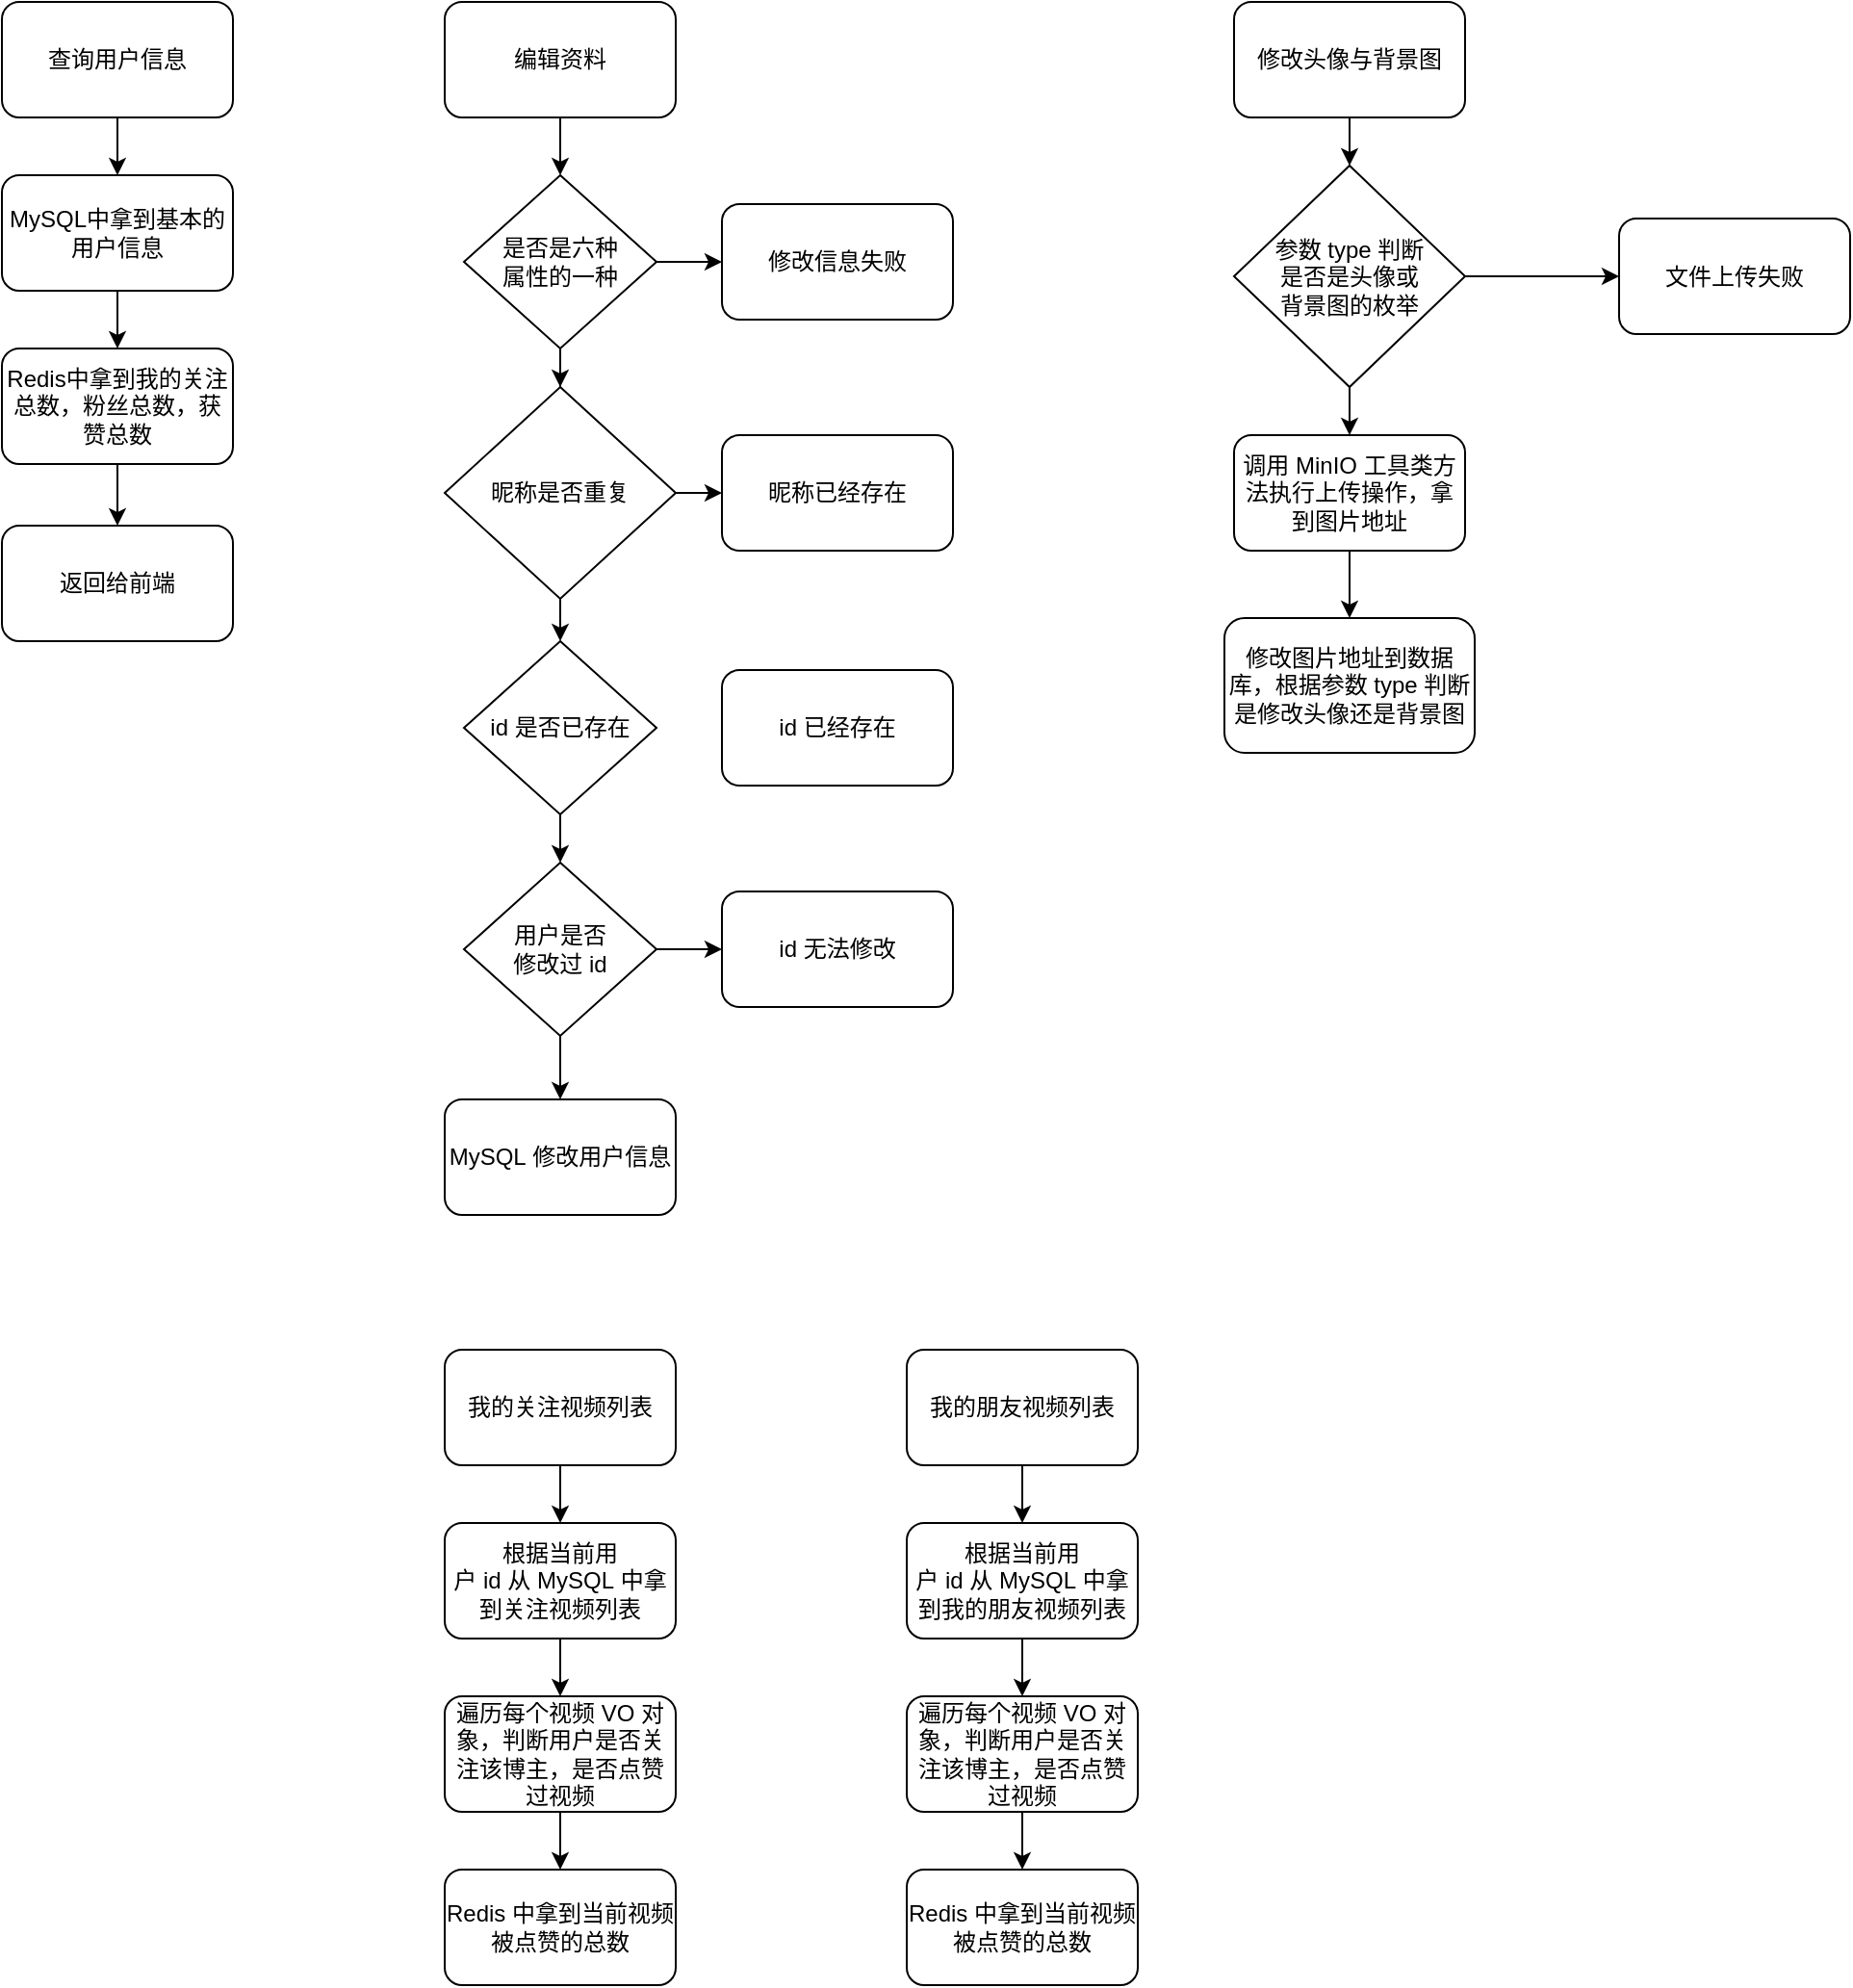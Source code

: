 <mxfile version="21.3.2" type="github">
  <diagram name="第 1 页" id="0AUaaIVt-kkO4RMALrJo">
    <mxGraphModel dx="880" dy="452" grid="1" gridSize="10" guides="1" tooltips="1" connect="1" arrows="1" fold="1" page="1" pageScale="1" pageWidth="827" pageHeight="1169" math="0" shadow="0">
      <root>
        <mxCell id="0" />
        <mxCell id="1" parent="0" />
        <mxCell id="nrDlEzxW3YHy5IL3hc1I-7" value="" style="edgeStyle=orthogonalEdgeStyle;rounded=0;orthogonalLoop=1;jettySize=auto;html=1;" edge="1" parent="1" source="nrDlEzxW3YHy5IL3hc1I-1" target="nrDlEzxW3YHy5IL3hc1I-4">
          <mxGeometry relative="1" as="geometry" />
        </mxCell>
        <mxCell id="nrDlEzxW3YHy5IL3hc1I-1" value="查询用户信息" style="rounded=1;whiteSpace=wrap;html=1;" vertex="1" parent="1">
          <mxGeometry x="40" y="30" width="120" height="60" as="geometry" />
        </mxCell>
        <mxCell id="nrDlEzxW3YHy5IL3hc1I-10" value="" style="edgeStyle=orthogonalEdgeStyle;rounded=0;orthogonalLoop=1;jettySize=auto;html=1;" edge="1" parent="1" source="nrDlEzxW3YHy5IL3hc1I-3" target="nrDlEzxW3YHy5IL3hc1I-5">
          <mxGeometry relative="1" as="geometry" />
        </mxCell>
        <mxCell id="nrDlEzxW3YHy5IL3hc1I-3" value="Redis中拿到我的关注总数，粉丝总数，获赞总数" style="rounded=1;whiteSpace=wrap;html=1;" vertex="1" parent="1">
          <mxGeometry x="40" y="210" width="120" height="60" as="geometry" />
        </mxCell>
        <mxCell id="nrDlEzxW3YHy5IL3hc1I-8" value="" style="edgeStyle=orthogonalEdgeStyle;rounded=0;orthogonalLoop=1;jettySize=auto;html=1;" edge="1" parent="1" source="nrDlEzxW3YHy5IL3hc1I-4" target="nrDlEzxW3YHy5IL3hc1I-3">
          <mxGeometry relative="1" as="geometry" />
        </mxCell>
        <mxCell id="nrDlEzxW3YHy5IL3hc1I-4" value="MySQL中拿到基本的用户信息" style="rounded=1;whiteSpace=wrap;html=1;" vertex="1" parent="1">
          <mxGeometry x="40" y="120" width="120" height="60" as="geometry" />
        </mxCell>
        <mxCell id="nrDlEzxW3YHy5IL3hc1I-5" value="返回给前端" style="rounded=1;whiteSpace=wrap;html=1;" vertex="1" parent="1">
          <mxGeometry x="40" y="302" width="120" height="60" as="geometry" />
        </mxCell>
        <mxCell id="nrDlEzxW3YHy5IL3hc1I-14" value="" style="edgeStyle=orthogonalEdgeStyle;rounded=0;orthogonalLoop=1;jettySize=auto;html=1;" edge="1" parent="1" source="nrDlEzxW3YHy5IL3hc1I-11" target="nrDlEzxW3YHy5IL3hc1I-13">
          <mxGeometry relative="1" as="geometry" />
        </mxCell>
        <mxCell id="nrDlEzxW3YHy5IL3hc1I-11" value="编辑资料" style="rounded=1;whiteSpace=wrap;html=1;" vertex="1" parent="1">
          <mxGeometry x="270" y="30" width="120" height="60" as="geometry" />
        </mxCell>
        <mxCell id="nrDlEzxW3YHy5IL3hc1I-16" value="" style="edgeStyle=orthogonalEdgeStyle;rounded=0;orthogonalLoop=1;jettySize=auto;html=1;" edge="1" parent="1" source="nrDlEzxW3YHy5IL3hc1I-13" target="nrDlEzxW3YHy5IL3hc1I-15">
          <mxGeometry relative="1" as="geometry" />
        </mxCell>
        <mxCell id="nrDlEzxW3YHy5IL3hc1I-21" value="" style="edgeStyle=orthogonalEdgeStyle;rounded=0;orthogonalLoop=1;jettySize=auto;html=1;" edge="1" parent="1" source="nrDlEzxW3YHy5IL3hc1I-13" target="nrDlEzxW3YHy5IL3hc1I-18">
          <mxGeometry relative="1" as="geometry" />
        </mxCell>
        <mxCell id="nrDlEzxW3YHy5IL3hc1I-13" value="是否是六种&lt;br&gt;属性的一种" style="rhombus;whiteSpace=wrap;html=1;" vertex="1" parent="1">
          <mxGeometry x="280" y="120" width="100" height="90" as="geometry" />
        </mxCell>
        <mxCell id="nrDlEzxW3YHy5IL3hc1I-15" value="修改信息失败" style="rounded=1;whiteSpace=wrap;html=1;" vertex="1" parent="1">
          <mxGeometry x="414" y="135" width="120" height="60" as="geometry" />
        </mxCell>
        <mxCell id="nrDlEzxW3YHy5IL3hc1I-22" value="" style="edgeStyle=orthogonalEdgeStyle;rounded=0;orthogonalLoop=1;jettySize=auto;html=1;" edge="1" parent="1" source="nrDlEzxW3YHy5IL3hc1I-18" target="nrDlEzxW3YHy5IL3hc1I-19">
          <mxGeometry relative="1" as="geometry" />
        </mxCell>
        <mxCell id="nrDlEzxW3YHy5IL3hc1I-24" value="" style="edgeStyle=orthogonalEdgeStyle;rounded=0;orthogonalLoop=1;jettySize=auto;html=1;" edge="1" parent="1" source="nrDlEzxW3YHy5IL3hc1I-18" target="nrDlEzxW3YHy5IL3hc1I-20">
          <mxGeometry relative="1" as="geometry" />
        </mxCell>
        <mxCell id="nrDlEzxW3YHy5IL3hc1I-18" value="昵称是否重复" style="rhombus;whiteSpace=wrap;html=1;" vertex="1" parent="1">
          <mxGeometry x="270" y="230" width="120" height="110" as="geometry" />
        </mxCell>
        <mxCell id="nrDlEzxW3YHy5IL3hc1I-19" value="昵称已经存在" style="rounded=1;whiteSpace=wrap;html=1;" vertex="1" parent="1">
          <mxGeometry x="414" y="255" width="120" height="60" as="geometry" />
        </mxCell>
        <mxCell id="nrDlEzxW3YHy5IL3hc1I-29" value="" style="edgeStyle=orthogonalEdgeStyle;rounded=0;orthogonalLoop=1;jettySize=auto;html=1;" edge="1" parent="1" source="nrDlEzxW3YHy5IL3hc1I-20" target="nrDlEzxW3YHy5IL3hc1I-27">
          <mxGeometry relative="1" as="geometry" />
        </mxCell>
        <mxCell id="nrDlEzxW3YHy5IL3hc1I-20" value="id&amp;nbsp;是否已存在" style="rhombus;whiteSpace=wrap;html=1;" vertex="1" parent="1">
          <mxGeometry x="280" y="362" width="100" height="90" as="geometry" />
        </mxCell>
        <mxCell id="nrDlEzxW3YHy5IL3hc1I-26" value="id 已经存在" style="rounded=1;whiteSpace=wrap;html=1;" vertex="1" parent="1">
          <mxGeometry x="414" y="377" width="120" height="60" as="geometry" />
        </mxCell>
        <mxCell id="nrDlEzxW3YHy5IL3hc1I-30" value="" style="edgeStyle=orthogonalEdgeStyle;rounded=0;orthogonalLoop=1;jettySize=auto;html=1;" edge="1" parent="1" source="nrDlEzxW3YHy5IL3hc1I-27" target="nrDlEzxW3YHy5IL3hc1I-28">
          <mxGeometry relative="1" as="geometry" />
        </mxCell>
        <mxCell id="nrDlEzxW3YHy5IL3hc1I-32" value="" style="edgeStyle=orthogonalEdgeStyle;rounded=0;orthogonalLoop=1;jettySize=auto;html=1;" edge="1" parent="1" source="nrDlEzxW3YHy5IL3hc1I-27" target="nrDlEzxW3YHy5IL3hc1I-31">
          <mxGeometry relative="1" as="geometry" />
        </mxCell>
        <mxCell id="nrDlEzxW3YHy5IL3hc1I-27" value="用户是否&lt;br&gt;修改过 id" style="rhombus;whiteSpace=wrap;html=1;" vertex="1" parent="1">
          <mxGeometry x="280" y="477" width="100" height="90" as="geometry" />
        </mxCell>
        <mxCell id="nrDlEzxW3YHy5IL3hc1I-28" value="id&amp;nbsp;无法修改" style="rounded=1;whiteSpace=wrap;html=1;" vertex="1" parent="1">
          <mxGeometry x="414" y="492" width="120" height="60" as="geometry" />
        </mxCell>
        <mxCell id="nrDlEzxW3YHy5IL3hc1I-31" value="MySQL&amp;nbsp;修改用户信息" style="rounded=1;whiteSpace=wrap;html=1;" vertex="1" parent="1">
          <mxGeometry x="270" y="600" width="120" height="60" as="geometry" />
        </mxCell>
        <mxCell id="nrDlEzxW3YHy5IL3hc1I-35" value="" style="edgeStyle=orthogonalEdgeStyle;rounded=0;orthogonalLoop=1;jettySize=auto;html=1;" edge="1" parent="1" source="nrDlEzxW3YHy5IL3hc1I-33" target="nrDlEzxW3YHy5IL3hc1I-34">
          <mxGeometry relative="1" as="geometry" />
        </mxCell>
        <mxCell id="nrDlEzxW3YHy5IL3hc1I-33" value="修改头像与背景图" style="rounded=1;whiteSpace=wrap;html=1;" vertex="1" parent="1">
          <mxGeometry x="680" y="30" width="120" height="60" as="geometry" />
        </mxCell>
        <mxCell id="nrDlEzxW3YHy5IL3hc1I-37" value="" style="edgeStyle=orthogonalEdgeStyle;rounded=0;orthogonalLoop=1;jettySize=auto;html=1;" edge="1" parent="1" source="nrDlEzxW3YHy5IL3hc1I-34" target="nrDlEzxW3YHy5IL3hc1I-36">
          <mxGeometry relative="1" as="geometry" />
        </mxCell>
        <mxCell id="nrDlEzxW3YHy5IL3hc1I-40" value="" style="edgeStyle=orthogonalEdgeStyle;rounded=0;orthogonalLoop=1;jettySize=auto;html=1;" edge="1" parent="1" source="nrDlEzxW3YHy5IL3hc1I-34" target="nrDlEzxW3YHy5IL3hc1I-38">
          <mxGeometry relative="1" as="geometry" />
        </mxCell>
        <mxCell id="nrDlEzxW3YHy5IL3hc1I-34" value="参数&amp;nbsp;type&amp;nbsp;判断&lt;br&gt;是否是头像或&lt;br&gt;背景图的枚举" style="rhombus;whiteSpace=wrap;html=1;" vertex="1" parent="1">
          <mxGeometry x="680" y="115" width="120" height="115" as="geometry" />
        </mxCell>
        <mxCell id="nrDlEzxW3YHy5IL3hc1I-36" value="文件上传失败" style="rounded=1;whiteSpace=wrap;html=1;" vertex="1" parent="1">
          <mxGeometry x="880" y="142.5" width="120" height="60" as="geometry" />
        </mxCell>
        <mxCell id="nrDlEzxW3YHy5IL3hc1I-41" value="" style="edgeStyle=orthogonalEdgeStyle;rounded=0;orthogonalLoop=1;jettySize=auto;html=1;" edge="1" parent="1" source="nrDlEzxW3YHy5IL3hc1I-38" target="nrDlEzxW3YHy5IL3hc1I-39">
          <mxGeometry relative="1" as="geometry" />
        </mxCell>
        <mxCell id="nrDlEzxW3YHy5IL3hc1I-38" value="调用&amp;nbsp;MinIO&amp;nbsp;工具类方法执行上传操作，拿到图片地址" style="rounded=1;whiteSpace=wrap;html=1;" vertex="1" parent="1">
          <mxGeometry x="680" y="255" width="120" height="60" as="geometry" />
        </mxCell>
        <mxCell id="nrDlEzxW3YHy5IL3hc1I-39" value="修改图片地址到数据库，根据参数&amp;nbsp;type&amp;nbsp;判断是修改头像还是背景图" style="rounded=1;whiteSpace=wrap;html=1;" vertex="1" parent="1">
          <mxGeometry x="675" y="350" width="130" height="70" as="geometry" />
        </mxCell>
        <mxCell id="nrDlEzxW3YHy5IL3hc1I-44" value="" style="edgeStyle=orthogonalEdgeStyle;rounded=0;orthogonalLoop=1;jettySize=auto;html=1;" edge="1" parent="1" source="nrDlEzxW3YHy5IL3hc1I-42" target="nrDlEzxW3YHy5IL3hc1I-43">
          <mxGeometry relative="1" as="geometry" />
        </mxCell>
        <mxCell id="nrDlEzxW3YHy5IL3hc1I-42" value="我的关注视频列表" style="rounded=1;whiteSpace=wrap;html=1;" vertex="1" parent="1">
          <mxGeometry x="270" y="730" width="120" height="60" as="geometry" />
        </mxCell>
        <mxCell id="nrDlEzxW3YHy5IL3hc1I-47" value="" style="edgeStyle=orthogonalEdgeStyle;rounded=0;orthogonalLoop=1;jettySize=auto;html=1;" edge="1" parent="1" source="nrDlEzxW3YHy5IL3hc1I-43" target="nrDlEzxW3YHy5IL3hc1I-45">
          <mxGeometry relative="1" as="geometry" />
        </mxCell>
        <mxCell id="nrDlEzxW3YHy5IL3hc1I-43" value="根据当前用户&amp;nbsp;id&amp;nbsp;从&amp;nbsp;MySQL&amp;nbsp;中拿到关注视频列表" style="whiteSpace=wrap;html=1;rounded=1;" vertex="1" parent="1">
          <mxGeometry x="270" y="820" width="120" height="60" as="geometry" />
        </mxCell>
        <mxCell id="nrDlEzxW3YHy5IL3hc1I-48" value="" style="edgeStyle=orthogonalEdgeStyle;rounded=0;orthogonalLoop=1;jettySize=auto;html=1;" edge="1" parent="1" source="nrDlEzxW3YHy5IL3hc1I-45" target="nrDlEzxW3YHy5IL3hc1I-46">
          <mxGeometry relative="1" as="geometry" />
        </mxCell>
        <mxCell id="nrDlEzxW3YHy5IL3hc1I-45" value="遍历每个视频&amp;nbsp;VO&amp;nbsp;对象，判断用户是否关注该博主，是否点赞过视频" style="whiteSpace=wrap;html=1;rounded=1;" vertex="1" parent="1">
          <mxGeometry x="270" y="910" width="120" height="60" as="geometry" />
        </mxCell>
        <mxCell id="nrDlEzxW3YHy5IL3hc1I-46" value="Redis&amp;nbsp;中拿到当前视频被点赞的总数" style="whiteSpace=wrap;html=1;rounded=1;" vertex="1" parent="1">
          <mxGeometry x="270" y="1000" width="120" height="60" as="geometry" />
        </mxCell>
        <mxCell id="nrDlEzxW3YHy5IL3hc1I-54" value="" style="edgeStyle=orthogonalEdgeStyle;rounded=0;orthogonalLoop=1;jettySize=auto;html=1;" edge="1" parent="1" source="nrDlEzxW3YHy5IL3hc1I-49" target="nrDlEzxW3YHy5IL3hc1I-50">
          <mxGeometry relative="1" as="geometry" />
        </mxCell>
        <mxCell id="nrDlEzxW3YHy5IL3hc1I-49" value="我的朋友视频列表" style="rounded=1;whiteSpace=wrap;html=1;" vertex="1" parent="1">
          <mxGeometry x="510" y="730" width="120" height="60" as="geometry" />
        </mxCell>
        <mxCell id="nrDlEzxW3YHy5IL3hc1I-55" value="" style="edgeStyle=orthogonalEdgeStyle;rounded=0;orthogonalLoop=1;jettySize=auto;html=1;" edge="1" parent="1" source="nrDlEzxW3YHy5IL3hc1I-50" target="nrDlEzxW3YHy5IL3hc1I-51">
          <mxGeometry relative="1" as="geometry" />
        </mxCell>
        <mxCell id="nrDlEzxW3YHy5IL3hc1I-50" value="根据当前用户&amp;nbsp;id&amp;nbsp;从&amp;nbsp;MySQL&amp;nbsp;中拿到我的朋友视频列表" style="whiteSpace=wrap;html=1;rounded=1;" vertex="1" parent="1">
          <mxGeometry x="510" y="820" width="120" height="60" as="geometry" />
        </mxCell>
        <mxCell id="nrDlEzxW3YHy5IL3hc1I-56" value="" style="edgeStyle=orthogonalEdgeStyle;rounded=0;orthogonalLoop=1;jettySize=auto;html=1;" edge="1" parent="1" source="nrDlEzxW3YHy5IL3hc1I-51" target="nrDlEzxW3YHy5IL3hc1I-52">
          <mxGeometry relative="1" as="geometry" />
        </mxCell>
        <mxCell id="nrDlEzxW3YHy5IL3hc1I-51" value="遍历每个视频&amp;nbsp;VO&amp;nbsp;对象，判断用户是否关注该博主，是否点赞过视频" style="whiteSpace=wrap;html=1;rounded=1;" vertex="1" parent="1">
          <mxGeometry x="510" y="910" width="120" height="60" as="geometry" />
        </mxCell>
        <mxCell id="nrDlEzxW3YHy5IL3hc1I-52" value="Redis&amp;nbsp;中拿到当前视频被点赞的总数" style="whiteSpace=wrap;html=1;rounded=1;" vertex="1" parent="1">
          <mxGeometry x="510" y="1000" width="120" height="60" as="geometry" />
        </mxCell>
      </root>
    </mxGraphModel>
  </diagram>
</mxfile>
